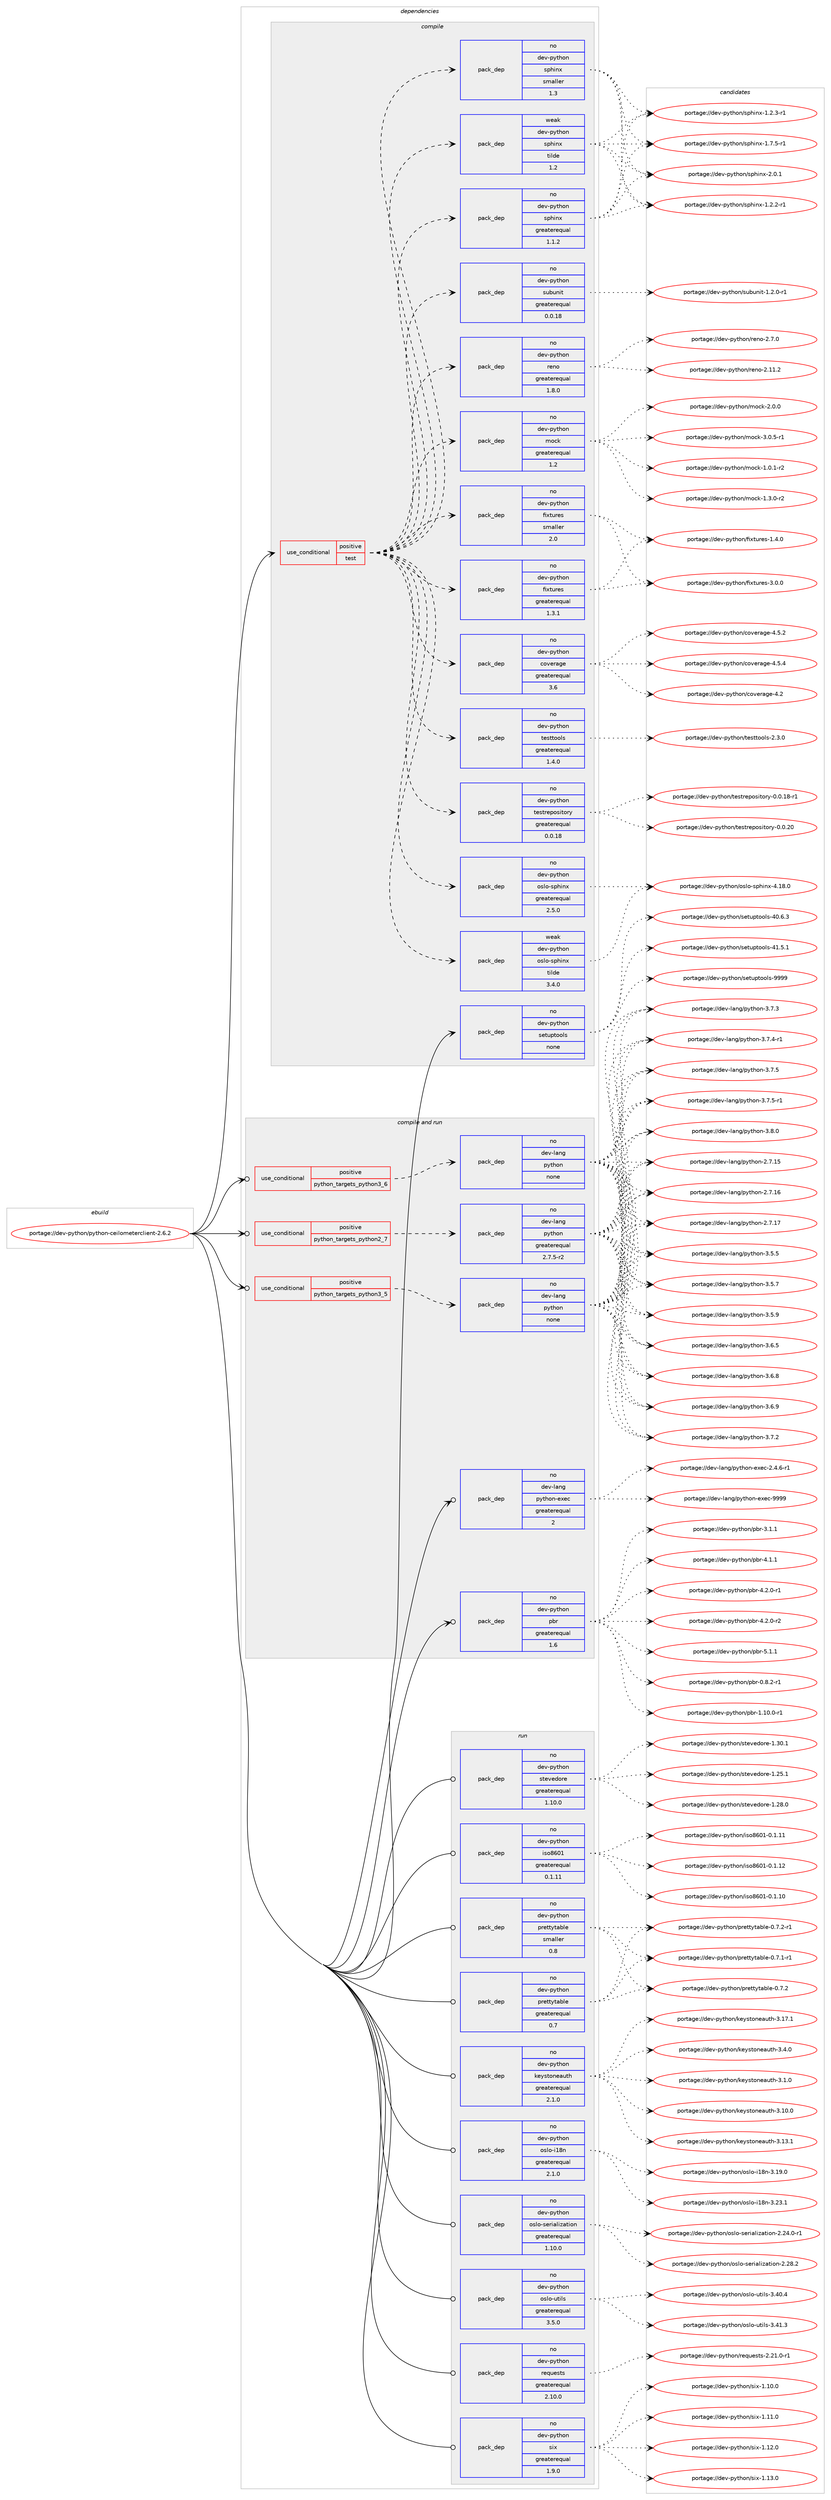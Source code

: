 digraph prolog {

# *************
# Graph options
# *************

newrank=true;
concentrate=true;
compound=true;
graph [rankdir=LR,fontname=Helvetica,fontsize=10,ranksep=1.5];#, ranksep=2.5, nodesep=0.2];
edge  [arrowhead=vee];
node  [fontname=Helvetica,fontsize=10];

# **********
# The ebuild
# **********

subgraph cluster_leftcol {
color=gray;
rank=same;
label=<<i>ebuild</i>>;
id [label="portage://dev-python/python-ceilometerclient-2.6.2", color=red, width=4, href="../dev-python/python-ceilometerclient-2.6.2.svg"];
}

# ****************
# The dependencies
# ****************

subgraph cluster_midcol {
color=gray;
label=<<i>dependencies</i>>;
subgraph cluster_compile {
fillcolor="#eeeeee";
style=filled;
label=<<i>compile</i>>;
subgraph cond36641 {
dependency165359 [label=<<TABLE BORDER="0" CELLBORDER="1" CELLSPACING="0" CELLPADDING="4"><TR><TD ROWSPAN="3" CELLPADDING="10">use_conditional</TD></TR><TR><TD>positive</TD></TR><TR><TD>test</TD></TR></TABLE>>, shape=none, color=red];
subgraph pack125328 {
dependency165360 [label=<<TABLE BORDER="0" CELLBORDER="1" CELLSPACING="0" CELLPADDING="4" WIDTH="220"><TR><TD ROWSPAN="6" CELLPADDING="30">pack_dep</TD></TR><TR><TD WIDTH="110">no</TD></TR><TR><TD>dev-python</TD></TR><TR><TD>coverage</TD></TR><TR><TD>greaterequal</TD></TR><TR><TD>3.6</TD></TR></TABLE>>, shape=none, color=blue];
}
dependency165359:e -> dependency165360:w [weight=20,style="dashed",arrowhead="vee"];
subgraph pack125329 {
dependency165361 [label=<<TABLE BORDER="0" CELLBORDER="1" CELLSPACING="0" CELLPADDING="4" WIDTH="220"><TR><TD ROWSPAN="6" CELLPADDING="30">pack_dep</TD></TR><TR><TD WIDTH="110">no</TD></TR><TR><TD>dev-python</TD></TR><TR><TD>fixtures</TD></TR><TR><TD>greaterequal</TD></TR><TR><TD>1.3.1</TD></TR></TABLE>>, shape=none, color=blue];
}
dependency165359:e -> dependency165361:w [weight=20,style="dashed",arrowhead="vee"];
subgraph pack125330 {
dependency165362 [label=<<TABLE BORDER="0" CELLBORDER="1" CELLSPACING="0" CELLPADDING="4" WIDTH="220"><TR><TD ROWSPAN="6" CELLPADDING="30">pack_dep</TD></TR><TR><TD WIDTH="110">no</TD></TR><TR><TD>dev-python</TD></TR><TR><TD>fixtures</TD></TR><TR><TD>smaller</TD></TR><TR><TD>2.0</TD></TR></TABLE>>, shape=none, color=blue];
}
dependency165359:e -> dependency165362:w [weight=20,style="dashed",arrowhead="vee"];
subgraph pack125331 {
dependency165363 [label=<<TABLE BORDER="0" CELLBORDER="1" CELLSPACING="0" CELLPADDING="4" WIDTH="220"><TR><TD ROWSPAN="6" CELLPADDING="30">pack_dep</TD></TR><TR><TD WIDTH="110">no</TD></TR><TR><TD>dev-python</TD></TR><TR><TD>mock</TD></TR><TR><TD>greaterequal</TD></TR><TR><TD>1.2</TD></TR></TABLE>>, shape=none, color=blue];
}
dependency165359:e -> dependency165363:w [weight=20,style="dashed",arrowhead="vee"];
subgraph pack125332 {
dependency165364 [label=<<TABLE BORDER="0" CELLBORDER="1" CELLSPACING="0" CELLPADDING="4" WIDTH="220"><TR><TD ROWSPAN="6" CELLPADDING="30">pack_dep</TD></TR><TR><TD WIDTH="110">no</TD></TR><TR><TD>dev-python</TD></TR><TR><TD>oslo-sphinx</TD></TR><TR><TD>greaterequal</TD></TR><TR><TD>2.5.0</TD></TR></TABLE>>, shape=none, color=blue];
}
dependency165359:e -> dependency165364:w [weight=20,style="dashed",arrowhead="vee"];
subgraph pack125333 {
dependency165365 [label=<<TABLE BORDER="0" CELLBORDER="1" CELLSPACING="0" CELLPADDING="4" WIDTH="220"><TR><TD ROWSPAN="6" CELLPADDING="30">pack_dep</TD></TR><TR><TD WIDTH="110">weak</TD></TR><TR><TD>dev-python</TD></TR><TR><TD>oslo-sphinx</TD></TR><TR><TD>tilde</TD></TR><TR><TD>3.4.0</TD></TR></TABLE>>, shape=none, color=blue];
}
dependency165359:e -> dependency165365:w [weight=20,style="dashed",arrowhead="vee"];
subgraph pack125334 {
dependency165366 [label=<<TABLE BORDER="0" CELLBORDER="1" CELLSPACING="0" CELLPADDING="4" WIDTH="220"><TR><TD ROWSPAN="6" CELLPADDING="30">pack_dep</TD></TR><TR><TD WIDTH="110">no</TD></TR><TR><TD>dev-python</TD></TR><TR><TD>reno</TD></TR><TR><TD>greaterequal</TD></TR><TR><TD>1.8.0</TD></TR></TABLE>>, shape=none, color=blue];
}
dependency165359:e -> dependency165366:w [weight=20,style="dashed",arrowhead="vee"];
subgraph pack125335 {
dependency165367 [label=<<TABLE BORDER="0" CELLBORDER="1" CELLSPACING="0" CELLPADDING="4" WIDTH="220"><TR><TD ROWSPAN="6" CELLPADDING="30">pack_dep</TD></TR><TR><TD WIDTH="110">no</TD></TR><TR><TD>dev-python</TD></TR><TR><TD>subunit</TD></TR><TR><TD>greaterequal</TD></TR><TR><TD>0.0.18</TD></TR></TABLE>>, shape=none, color=blue];
}
dependency165359:e -> dependency165367:w [weight=20,style="dashed",arrowhead="vee"];
subgraph pack125336 {
dependency165368 [label=<<TABLE BORDER="0" CELLBORDER="1" CELLSPACING="0" CELLPADDING="4" WIDTH="220"><TR><TD ROWSPAN="6" CELLPADDING="30">pack_dep</TD></TR><TR><TD WIDTH="110">no</TD></TR><TR><TD>dev-python</TD></TR><TR><TD>sphinx</TD></TR><TR><TD>greaterequal</TD></TR><TR><TD>1.1.2</TD></TR></TABLE>>, shape=none, color=blue];
}
dependency165359:e -> dependency165368:w [weight=20,style="dashed",arrowhead="vee"];
subgraph pack125337 {
dependency165369 [label=<<TABLE BORDER="0" CELLBORDER="1" CELLSPACING="0" CELLPADDING="4" WIDTH="220"><TR><TD ROWSPAN="6" CELLPADDING="30">pack_dep</TD></TR><TR><TD WIDTH="110">weak</TD></TR><TR><TD>dev-python</TD></TR><TR><TD>sphinx</TD></TR><TR><TD>tilde</TD></TR><TR><TD>1.2</TD></TR></TABLE>>, shape=none, color=blue];
}
dependency165359:e -> dependency165369:w [weight=20,style="dashed",arrowhead="vee"];
subgraph pack125338 {
dependency165370 [label=<<TABLE BORDER="0" CELLBORDER="1" CELLSPACING="0" CELLPADDING="4" WIDTH="220"><TR><TD ROWSPAN="6" CELLPADDING="30">pack_dep</TD></TR><TR><TD WIDTH="110">no</TD></TR><TR><TD>dev-python</TD></TR><TR><TD>sphinx</TD></TR><TR><TD>smaller</TD></TR><TR><TD>1.3</TD></TR></TABLE>>, shape=none, color=blue];
}
dependency165359:e -> dependency165370:w [weight=20,style="dashed",arrowhead="vee"];
subgraph pack125339 {
dependency165371 [label=<<TABLE BORDER="0" CELLBORDER="1" CELLSPACING="0" CELLPADDING="4" WIDTH="220"><TR><TD ROWSPAN="6" CELLPADDING="30">pack_dep</TD></TR><TR><TD WIDTH="110">no</TD></TR><TR><TD>dev-python</TD></TR><TR><TD>testrepository</TD></TR><TR><TD>greaterequal</TD></TR><TR><TD>0.0.18</TD></TR></TABLE>>, shape=none, color=blue];
}
dependency165359:e -> dependency165371:w [weight=20,style="dashed",arrowhead="vee"];
subgraph pack125340 {
dependency165372 [label=<<TABLE BORDER="0" CELLBORDER="1" CELLSPACING="0" CELLPADDING="4" WIDTH="220"><TR><TD ROWSPAN="6" CELLPADDING="30">pack_dep</TD></TR><TR><TD WIDTH="110">no</TD></TR><TR><TD>dev-python</TD></TR><TR><TD>testtools</TD></TR><TR><TD>greaterequal</TD></TR><TR><TD>1.4.0</TD></TR></TABLE>>, shape=none, color=blue];
}
dependency165359:e -> dependency165372:w [weight=20,style="dashed",arrowhead="vee"];
}
id:e -> dependency165359:w [weight=20,style="solid",arrowhead="vee"];
subgraph pack125341 {
dependency165373 [label=<<TABLE BORDER="0" CELLBORDER="1" CELLSPACING="0" CELLPADDING="4" WIDTH="220"><TR><TD ROWSPAN="6" CELLPADDING="30">pack_dep</TD></TR><TR><TD WIDTH="110">no</TD></TR><TR><TD>dev-python</TD></TR><TR><TD>setuptools</TD></TR><TR><TD>none</TD></TR><TR><TD></TD></TR></TABLE>>, shape=none, color=blue];
}
id:e -> dependency165373:w [weight=20,style="solid",arrowhead="vee"];
}
subgraph cluster_compileandrun {
fillcolor="#eeeeee";
style=filled;
label=<<i>compile and run</i>>;
subgraph cond36642 {
dependency165374 [label=<<TABLE BORDER="0" CELLBORDER="1" CELLSPACING="0" CELLPADDING="4"><TR><TD ROWSPAN="3" CELLPADDING="10">use_conditional</TD></TR><TR><TD>positive</TD></TR><TR><TD>python_targets_python2_7</TD></TR></TABLE>>, shape=none, color=red];
subgraph pack125342 {
dependency165375 [label=<<TABLE BORDER="0" CELLBORDER="1" CELLSPACING="0" CELLPADDING="4" WIDTH="220"><TR><TD ROWSPAN="6" CELLPADDING="30">pack_dep</TD></TR><TR><TD WIDTH="110">no</TD></TR><TR><TD>dev-lang</TD></TR><TR><TD>python</TD></TR><TR><TD>greaterequal</TD></TR><TR><TD>2.7.5-r2</TD></TR></TABLE>>, shape=none, color=blue];
}
dependency165374:e -> dependency165375:w [weight=20,style="dashed",arrowhead="vee"];
}
id:e -> dependency165374:w [weight=20,style="solid",arrowhead="odotvee"];
subgraph cond36643 {
dependency165376 [label=<<TABLE BORDER="0" CELLBORDER="1" CELLSPACING="0" CELLPADDING="4"><TR><TD ROWSPAN="3" CELLPADDING="10">use_conditional</TD></TR><TR><TD>positive</TD></TR><TR><TD>python_targets_python3_5</TD></TR></TABLE>>, shape=none, color=red];
subgraph pack125343 {
dependency165377 [label=<<TABLE BORDER="0" CELLBORDER="1" CELLSPACING="0" CELLPADDING="4" WIDTH="220"><TR><TD ROWSPAN="6" CELLPADDING="30">pack_dep</TD></TR><TR><TD WIDTH="110">no</TD></TR><TR><TD>dev-lang</TD></TR><TR><TD>python</TD></TR><TR><TD>none</TD></TR><TR><TD></TD></TR></TABLE>>, shape=none, color=blue];
}
dependency165376:e -> dependency165377:w [weight=20,style="dashed",arrowhead="vee"];
}
id:e -> dependency165376:w [weight=20,style="solid",arrowhead="odotvee"];
subgraph cond36644 {
dependency165378 [label=<<TABLE BORDER="0" CELLBORDER="1" CELLSPACING="0" CELLPADDING="4"><TR><TD ROWSPAN="3" CELLPADDING="10">use_conditional</TD></TR><TR><TD>positive</TD></TR><TR><TD>python_targets_python3_6</TD></TR></TABLE>>, shape=none, color=red];
subgraph pack125344 {
dependency165379 [label=<<TABLE BORDER="0" CELLBORDER="1" CELLSPACING="0" CELLPADDING="4" WIDTH="220"><TR><TD ROWSPAN="6" CELLPADDING="30">pack_dep</TD></TR><TR><TD WIDTH="110">no</TD></TR><TR><TD>dev-lang</TD></TR><TR><TD>python</TD></TR><TR><TD>none</TD></TR><TR><TD></TD></TR></TABLE>>, shape=none, color=blue];
}
dependency165378:e -> dependency165379:w [weight=20,style="dashed",arrowhead="vee"];
}
id:e -> dependency165378:w [weight=20,style="solid",arrowhead="odotvee"];
subgraph pack125345 {
dependency165380 [label=<<TABLE BORDER="0" CELLBORDER="1" CELLSPACING="0" CELLPADDING="4" WIDTH="220"><TR><TD ROWSPAN="6" CELLPADDING="30">pack_dep</TD></TR><TR><TD WIDTH="110">no</TD></TR><TR><TD>dev-lang</TD></TR><TR><TD>python-exec</TD></TR><TR><TD>greaterequal</TD></TR><TR><TD>2</TD></TR></TABLE>>, shape=none, color=blue];
}
id:e -> dependency165380:w [weight=20,style="solid",arrowhead="odotvee"];
subgraph pack125346 {
dependency165381 [label=<<TABLE BORDER="0" CELLBORDER="1" CELLSPACING="0" CELLPADDING="4" WIDTH="220"><TR><TD ROWSPAN="6" CELLPADDING="30">pack_dep</TD></TR><TR><TD WIDTH="110">no</TD></TR><TR><TD>dev-python</TD></TR><TR><TD>pbr</TD></TR><TR><TD>greaterequal</TD></TR><TR><TD>1.6</TD></TR></TABLE>>, shape=none, color=blue];
}
id:e -> dependency165381:w [weight=20,style="solid",arrowhead="odotvee"];
}
subgraph cluster_run {
fillcolor="#eeeeee";
style=filled;
label=<<i>run</i>>;
subgraph pack125347 {
dependency165382 [label=<<TABLE BORDER="0" CELLBORDER="1" CELLSPACING="0" CELLPADDING="4" WIDTH="220"><TR><TD ROWSPAN="6" CELLPADDING="30">pack_dep</TD></TR><TR><TD WIDTH="110">no</TD></TR><TR><TD>dev-python</TD></TR><TR><TD>iso8601</TD></TR><TR><TD>greaterequal</TD></TR><TR><TD>0.1.11</TD></TR></TABLE>>, shape=none, color=blue];
}
id:e -> dependency165382:w [weight=20,style="solid",arrowhead="odot"];
subgraph pack125348 {
dependency165383 [label=<<TABLE BORDER="0" CELLBORDER="1" CELLSPACING="0" CELLPADDING="4" WIDTH="220"><TR><TD ROWSPAN="6" CELLPADDING="30">pack_dep</TD></TR><TR><TD WIDTH="110">no</TD></TR><TR><TD>dev-python</TD></TR><TR><TD>keystoneauth</TD></TR><TR><TD>greaterequal</TD></TR><TR><TD>2.1.0</TD></TR></TABLE>>, shape=none, color=blue];
}
id:e -> dependency165383:w [weight=20,style="solid",arrowhead="odot"];
subgraph pack125349 {
dependency165384 [label=<<TABLE BORDER="0" CELLBORDER="1" CELLSPACING="0" CELLPADDING="4" WIDTH="220"><TR><TD ROWSPAN="6" CELLPADDING="30">pack_dep</TD></TR><TR><TD WIDTH="110">no</TD></TR><TR><TD>dev-python</TD></TR><TR><TD>oslo-i18n</TD></TR><TR><TD>greaterequal</TD></TR><TR><TD>2.1.0</TD></TR></TABLE>>, shape=none, color=blue];
}
id:e -> dependency165384:w [weight=20,style="solid",arrowhead="odot"];
subgraph pack125350 {
dependency165385 [label=<<TABLE BORDER="0" CELLBORDER="1" CELLSPACING="0" CELLPADDING="4" WIDTH="220"><TR><TD ROWSPAN="6" CELLPADDING="30">pack_dep</TD></TR><TR><TD WIDTH="110">no</TD></TR><TR><TD>dev-python</TD></TR><TR><TD>oslo-serialization</TD></TR><TR><TD>greaterequal</TD></TR><TR><TD>1.10.0</TD></TR></TABLE>>, shape=none, color=blue];
}
id:e -> dependency165385:w [weight=20,style="solid",arrowhead="odot"];
subgraph pack125351 {
dependency165386 [label=<<TABLE BORDER="0" CELLBORDER="1" CELLSPACING="0" CELLPADDING="4" WIDTH="220"><TR><TD ROWSPAN="6" CELLPADDING="30">pack_dep</TD></TR><TR><TD WIDTH="110">no</TD></TR><TR><TD>dev-python</TD></TR><TR><TD>oslo-utils</TD></TR><TR><TD>greaterequal</TD></TR><TR><TD>3.5.0</TD></TR></TABLE>>, shape=none, color=blue];
}
id:e -> dependency165386:w [weight=20,style="solid",arrowhead="odot"];
subgraph pack125352 {
dependency165387 [label=<<TABLE BORDER="0" CELLBORDER="1" CELLSPACING="0" CELLPADDING="4" WIDTH="220"><TR><TD ROWSPAN="6" CELLPADDING="30">pack_dep</TD></TR><TR><TD WIDTH="110">no</TD></TR><TR><TD>dev-python</TD></TR><TR><TD>prettytable</TD></TR><TR><TD>greaterequal</TD></TR><TR><TD>0.7</TD></TR></TABLE>>, shape=none, color=blue];
}
id:e -> dependency165387:w [weight=20,style="solid",arrowhead="odot"];
subgraph pack125353 {
dependency165388 [label=<<TABLE BORDER="0" CELLBORDER="1" CELLSPACING="0" CELLPADDING="4" WIDTH="220"><TR><TD ROWSPAN="6" CELLPADDING="30">pack_dep</TD></TR><TR><TD WIDTH="110">no</TD></TR><TR><TD>dev-python</TD></TR><TR><TD>prettytable</TD></TR><TR><TD>smaller</TD></TR><TR><TD>0.8</TD></TR></TABLE>>, shape=none, color=blue];
}
id:e -> dependency165388:w [weight=20,style="solid",arrowhead="odot"];
subgraph pack125354 {
dependency165389 [label=<<TABLE BORDER="0" CELLBORDER="1" CELLSPACING="0" CELLPADDING="4" WIDTH="220"><TR><TD ROWSPAN="6" CELLPADDING="30">pack_dep</TD></TR><TR><TD WIDTH="110">no</TD></TR><TR><TD>dev-python</TD></TR><TR><TD>requests</TD></TR><TR><TD>greaterequal</TD></TR><TR><TD>2.10.0</TD></TR></TABLE>>, shape=none, color=blue];
}
id:e -> dependency165389:w [weight=20,style="solid",arrowhead="odot"];
subgraph pack125355 {
dependency165390 [label=<<TABLE BORDER="0" CELLBORDER="1" CELLSPACING="0" CELLPADDING="4" WIDTH="220"><TR><TD ROWSPAN="6" CELLPADDING="30">pack_dep</TD></TR><TR><TD WIDTH="110">no</TD></TR><TR><TD>dev-python</TD></TR><TR><TD>six</TD></TR><TR><TD>greaterequal</TD></TR><TR><TD>1.9.0</TD></TR></TABLE>>, shape=none, color=blue];
}
id:e -> dependency165390:w [weight=20,style="solid",arrowhead="odot"];
subgraph pack125356 {
dependency165391 [label=<<TABLE BORDER="0" CELLBORDER="1" CELLSPACING="0" CELLPADDING="4" WIDTH="220"><TR><TD ROWSPAN="6" CELLPADDING="30">pack_dep</TD></TR><TR><TD WIDTH="110">no</TD></TR><TR><TD>dev-python</TD></TR><TR><TD>stevedore</TD></TR><TR><TD>greaterequal</TD></TR><TR><TD>1.10.0</TD></TR></TABLE>>, shape=none, color=blue];
}
id:e -> dependency165391:w [weight=20,style="solid",arrowhead="odot"];
}
}

# **************
# The candidates
# **************

subgraph cluster_choices {
rank=same;
color=gray;
label=<<i>candidates</i>>;

subgraph choice125328 {
color=black;
nodesep=1;
choiceportage1001011184511212111610411111047991111181011149710310145524650 [label="portage://dev-python/coverage-4.2", color=red, width=4,href="../dev-python/coverage-4.2.svg"];
choiceportage10010111845112121116104111110479911111810111497103101455246534650 [label="portage://dev-python/coverage-4.5.2", color=red, width=4,href="../dev-python/coverage-4.5.2.svg"];
choiceportage10010111845112121116104111110479911111810111497103101455246534652 [label="portage://dev-python/coverage-4.5.4", color=red, width=4,href="../dev-python/coverage-4.5.4.svg"];
dependency165360:e -> choiceportage1001011184511212111610411111047991111181011149710310145524650:w [style=dotted,weight="100"];
dependency165360:e -> choiceportage10010111845112121116104111110479911111810111497103101455246534650:w [style=dotted,weight="100"];
dependency165360:e -> choiceportage10010111845112121116104111110479911111810111497103101455246534652:w [style=dotted,weight="100"];
}
subgraph choice125329 {
color=black;
nodesep=1;
choiceportage1001011184511212111610411111047102105120116117114101115454946524648 [label="portage://dev-python/fixtures-1.4.0", color=red, width=4,href="../dev-python/fixtures-1.4.0.svg"];
choiceportage1001011184511212111610411111047102105120116117114101115455146484648 [label="portage://dev-python/fixtures-3.0.0", color=red, width=4,href="../dev-python/fixtures-3.0.0.svg"];
dependency165361:e -> choiceportage1001011184511212111610411111047102105120116117114101115454946524648:w [style=dotted,weight="100"];
dependency165361:e -> choiceportage1001011184511212111610411111047102105120116117114101115455146484648:w [style=dotted,weight="100"];
}
subgraph choice125330 {
color=black;
nodesep=1;
choiceportage1001011184511212111610411111047102105120116117114101115454946524648 [label="portage://dev-python/fixtures-1.4.0", color=red, width=4,href="../dev-python/fixtures-1.4.0.svg"];
choiceportage1001011184511212111610411111047102105120116117114101115455146484648 [label="portage://dev-python/fixtures-3.0.0", color=red, width=4,href="../dev-python/fixtures-3.0.0.svg"];
dependency165362:e -> choiceportage1001011184511212111610411111047102105120116117114101115454946524648:w [style=dotted,weight="100"];
dependency165362:e -> choiceportage1001011184511212111610411111047102105120116117114101115455146484648:w [style=dotted,weight="100"];
}
subgraph choice125331 {
color=black;
nodesep=1;
choiceportage1001011184511212111610411111047109111991074549464846494511450 [label="portage://dev-python/mock-1.0.1-r2", color=red, width=4,href="../dev-python/mock-1.0.1-r2.svg"];
choiceportage1001011184511212111610411111047109111991074549465146484511450 [label="portage://dev-python/mock-1.3.0-r2", color=red, width=4,href="../dev-python/mock-1.3.0-r2.svg"];
choiceportage100101118451121211161041111104710911199107455046484648 [label="portage://dev-python/mock-2.0.0", color=red, width=4,href="../dev-python/mock-2.0.0.svg"];
choiceportage1001011184511212111610411111047109111991074551464846534511449 [label="portage://dev-python/mock-3.0.5-r1", color=red, width=4,href="../dev-python/mock-3.0.5-r1.svg"];
dependency165363:e -> choiceportage1001011184511212111610411111047109111991074549464846494511450:w [style=dotted,weight="100"];
dependency165363:e -> choiceportage1001011184511212111610411111047109111991074549465146484511450:w [style=dotted,weight="100"];
dependency165363:e -> choiceportage100101118451121211161041111104710911199107455046484648:w [style=dotted,weight="100"];
dependency165363:e -> choiceportage1001011184511212111610411111047109111991074551464846534511449:w [style=dotted,weight="100"];
}
subgraph choice125332 {
color=black;
nodesep=1;
choiceportage10010111845112121116104111110471111151081114511511210410511012045524649564648 [label="portage://dev-python/oslo-sphinx-4.18.0", color=red, width=4,href="../dev-python/oslo-sphinx-4.18.0.svg"];
dependency165364:e -> choiceportage10010111845112121116104111110471111151081114511511210410511012045524649564648:w [style=dotted,weight="100"];
}
subgraph choice125333 {
color=black;
nodesep=1;
choiceportage10010111845112121116104111110471111151081114511511210410511012045524649564648 [label="portage://dev-python/oslo-sphinx-4.18.0", color=red, width=4,href="../dev-python/oslo-sphinx-4.18.0.svg"];
dependency165365:e -> choiceportage10010111845112121116104111110471111151081114511511210410511012045524649564648:w [style=dotted,weight="100"];
}
subgraph choice125334 {
color=black;
nodesep=1;
choiceportage100101118451121211161041111104711410111011145504649494650 [label="portage://dev-python/reno-2.11.2", color=red, width=4,href="../dev-python/reno-2.11.2.svg"];
choiceportage1001011184511212111610411111047114101110111455046554648 [label="portage://dev-python/reno-2.7.0", color=red, width=4,href="../dev-python/reno-2.7.0.svg"];
dependency165366:e -> choiceportage100101118451121211161041111104711410111011145504649494650:w [style=dotted,weight="100"];
dependency165366:e -> choiceportage1001011184511212111610411111047114101110111455046554648:w [style=dotted,weight="100"];
}
subgraph choice125335 {
color=black;
nodesep=1;
choiceportage1001011184511212111610411111047115117981171101051164549465046484511449 [label="portage://dev-python/subunit-1.2.0-r1", color=red, width=4,href="../dev-python/subunit-1.2.0-r1.svg"];
dependency165367:e -> choiceportage1001011184511212111610411111047115117981171101051164549465046484511449:w [style=dotted,weight="100"];
}
subgraph choice125336 {
color=black;
nodesep=1;
choiceportage10010111845112121116104111110471151121041051101204549465046504511449 [label="portage://dev-python/sphinx-1.2.2-r1", color=red, width=4,href="../dev-python/sphinx-1.2.2-r1.svg"];
choiceportage10010111845112121116104111110471151121041051101204549465046514511449 [label="portage://dev-python/sphinx-1.2.3-r1", color=red, width=4,href="../dev-python/sphinx-1.2.3-r1.svg"];
choiceportage10010111845112121116104111110471151121041051101204549465546534511449 [label="portage://dev-python/sphinx-1.7.5-r1", color=red, width=4,href="../dev-python/sphinx-1.7.5-r1.svg"];
choiceportage1001011184511212111610411111047115112104105110120455046484649 [label="portage://dev-python/sphinx-2.0.1", color=red, width=4,href="../dev-python/sphinx-2.0.1.svg"];
dependency165368:e -> choiceportage10010111845112121116104111110471151121041051101204549465046504511449:w [style=dotted,weight="100"];
dependency165368:e -> choiceportage10010111845112121116104111110471151121041051101204549465046514511449:w [style=dotted,weight="100"];
dependency165368:e -> choiceportage10010111845112121116104111110471151121041051101204549465546534511449:w [style=dotted,weight="100"];
dependency165368:e -> choiceportage1001011184511212111610411111047115112104105110120455046484649:w [style=dotted,weight="100"];
}
subgraph choice125337 {
color=black;
nodesep=1;
choiceportage10010111845112121116104111110471151121041051101204549465046504511449 [label="portage://dev-python/sphinx-1.2.2-r1", color=red, width=4,href="../dev-python/sphinx-1.2.2-r1.svg"];
choiceportage10010111845112121116104111110471151121041051101204549465046514511449 [label="portage://dev-python/sphinx-1.2.3-r1", color=red, width=4,href="../dev-python/sphinx-1.2.3-r1.svg"];
choiceportage10010111845112121116104111110471151121041051101204549465546534511449 [label="portage://dev-python/sphinx-1.7.5-r1", color=red, width=4,href="../dev-python/sphinx-1.7.5-r1.svg"];
choiceportage1001011184511212111610411111047115112104105110120455046484649 [label="portage://dev-python/sphinx-2.0.1", color=red, width=4,href="../dev-python/sphinx-2.0.1.svg"];
dependency165369:e -> choiceportage10010111845112121116104111110471151121041051101204549465046504511449:w [style=dotted,weight="100"];
dependency165369:e -> choiceportage10010111845112121116104111110471151121041051101204549465046514511449:w [style=dotted,weight="100"];
dependency165369:e -> choiceportage10010111845112121116104111110471151121041051101204549465546534511449:w [style=dotted,weight="100"];
dependency165369:e -> choiceportage1001011184511212111610411111047115112104105110120455046484649:w [style=dotted,weight="100"];
}
subgraph choice125338 {
color=black;
nodesep=1;
choiceportage10010111845112121116104111110471151121041051101204549465046504511449 [label="portage://dev-python/sphinx-1.2.2-r1", color=red, width=4,href="../dev-python/sphinx-1.2.2-r1.svg"];
choiceportage10010111845112121116104111110471151121041051101204549465046514511449 [label="portage://dev-python/sphinx-1.2.3-r1", color=red, width=4,href="../dev-python/sphinx-1.2.3-r1.svg"];
choiceportage10010111845112121116104111110471151121041051101204549465546534511449 [label="portage://dev-python/sphinx-1.7.5-r1", color=red, width=4,href="../dev-python/sphinx-1.7.5-r1.svg"];
choiceportage1001011184511212111610411111047115112104105110120455046484649 [label="portage://dev-python/sphinx-2.0.1", color=red, width=4,href="../dev-python/sphinx-2.0.1.svg"];
dependency165370:e -> choiceportage10010111845112121116104111110471151121041051101204549465046504511449:w [style=dotted,weight="100"];
dependency165370:e -> choiceportage10010111845112121116104111110471151121041051101204549465046514511449:w [style=dotted,weight="100"];
dependency165370:e -> choiceportage10010111845112121116104111110471151121041051101204549465546534511449:w [style=dotted,weight="100"];
dependency165370:e -> choiceportage1001011184511212111610411111047115112104105110120455046484649:w [style=dotted,weight="100"];
}
subgraph choice125339 {
color=black;
nodesep=1;
choiceportage1001011184511212111610411111047116101115116114101112111115105116111114121454846484649564511449 [label="portage://dev-python/testrepository-0.0.18-r1", color=red, width=4,href="../dev-python/testrepository-0.0.18-r1.svg"];
choiceportage100101118451121211161041111104711610111511611410111211111510511611111412145484648465048 [label="portage://dev-python/testrepository-0.0.20", color=red, width=4,href="../dev-python/testrepository-0.0.20.svg"];
dependency165371:e -> choiceportage1001011184511212111610411111047116101115116114101112111115105116111114121454846484649564511449:w [style=dotted,weight="100"];
dependency165371:e -> choiceportage100101118451121211161041111104711610111511611410111211111510511611111412145484648465048:w [style=dotted,weight="100"];
}
subgraph choice125340 {
color=black;
nodesep=1;
choiceportage1001011184511212111610411111047116101115116116111111108115455046514648 [label="portage://dev-python/testtools-2.3.0", color=red, width=4,href="../dev-python/testtools-2.3.0.svg"];
dependency165372:e -> choiceportage1001011184511212111610411111047116101115116116111111108115455046514648:w [style=dotted,weight="100"];
}
subgraph choice125341 {
color=black;
nodesep=1;
choiceportage100101118451121211161041111104711510111611711211611111110811545524846544651 [label="portage://dev-python/setuptools-40.6.3", color=red, width=4,href="../dev-python/setuptools-40.6.3.svg"];
choiceportage100101118451121211161041111104711510111611711211611111110811545524946534649 [label="portage://dev-python/setuptools-41.5.1", color=red, width=4,href="../dev-python/setuptools-41.5.1.svg"];
choiceportage10010111845112121116104111110471151011161171121161111111081154557575757 [label="portage://dev-python/setuptools-9999", color=red, width=4,href="../dev-python/setuptools-9999.svg"];
dependency165373:e -> choiceportage100101118451121211161041111104711510111611711211611111110811545524846544651:w [style=dotted,weight="100"];
dependency165373:e -> choiceportage100101118451121211161041111104711510111611711211611111110811545524946534649:w [style=dotted,weight="100"];
dependency165373:e -> choiceportage10010111845112121116104111110471151011161171121161111111081154557575757:w [style=dotted,weight="100"];
}
subgraph choice125342 {
color=black;
nodesep=1;
choiceportage10010111845108971101034711212111610411111045504655464953 [label="portage://dev-lang/python-2.7.15", color=red, width=4,href="../dev-lang/python-2.7.15.svg"];
choiceportage10010111845108971101034711212111610411111045504655464954 [label="portage://dev-lang/python-2.7.16", color=red, width=4,href="../dev-lang/python-2.7.16.svg"];
choiceportage10010111845108971101034711212111610411111045504655464955 [label="portage://dev-lang/python-2.7.17", color=red, width=4,href="../dev-lang/python-2.7.17.svg"];
choiceportage100101118451089711010347112121116104111110455146534653 [label="portage://dev-lang/python-3.5.5", color=red, width=4,href="../dev-lang/python-3.5.5.svg"];
choiceportage100101118451089711010347112121116104111110455146534655 [label="portage://dev-lang/python-3.5.7", color=red, width=4,href="../dev-lang/python-3.5.7.svg"];
choiceportage100101118451089711010347112121116104111110455146534657 [label="portage://dev-lang/python-3.5.9", color=red, width=4,href="../dev-lang/python-3.5.9.svg"];
choiceportage100101118451089711010347112121116104111110455146544653 [label="portage://dev-lang/python-3.6.5", color=red, width=4,href="../dev-lang/python-3.6.5.svg"];
choiceportage100101118451089711010347112121116104111110455146544656 [label="portage://dev-lang/python-3.6.8", color=red, width=4,href="../dev-lang/python-3.6.8.svg"];
choiceportage100101118451089711010347112121116104111110455146544657 [label="portage://dev-lang/python-3.6.9", color=red, width=4,href="../dev-lang/python-3.6.9.svg"];
choiceportage100101118451089711010347112121116104111110455146554650 [label="portage://dev-lang/python-3.7.2", color=red, width=4,href="../dev-lang/python-3.7.2.svg"];
choiceportage100101118451089711010347112121116104111110455146554651 [label="portage://dev-lang/python-3.7.3", color=red, width=4,href="../dev-lang/python-3.7.3.svg"];
choiceportage1001011184510897110103471121211161041111104551465546524511449 [label="portage://dev-lang/python-3.7.4-r1", color=red, width=4,href="../dev-lang/python-3.7.4-r1.svg"];
choiceportage100101118451089711010347112121116104111110455146554653 [label="portage://dev-lang/python-3.7.5", color=red, width=4,href="../dev-lang/python-3.7.5.svg"];
choiceportage1001011184510897110103471121211161041111104551465546534511449 [label="portage://dev-lang/python-3.7.5-r1", color=red, width=4,href="../dev-lang/python-3.7.5-r1.svg"];
choiceportage100101118451089711010347112121116104111110455146564648 [label="portage://dev-lang/python-3.8.0", color=red, width=4,href="../dev-lang/python-3.8.0.svg"];
dependency165375:e -> choiceportage10010111845108971101034711212111610411111045504655464953:w [style=dotted,weight="100"];
dependency165375:e -> choiceportage10010111845108971101034711212111610411111045504655464954:w [style=dotted,weight="100"];
dependency165375:e -> choiceportage10010111845108971101034711212111610411111045504655464955:w [style=dotted,weight="100"];
dependency165375:e -> choiceportage100101118451089711010347112121116104111110455146534653:w [style=dotted,weight="100"];
dependency165375:e -> choiceportage100101118451089711010347112121116104111110455146534655:w [style=dotted,weight="100"];
dependency165375:e -> choiceportage100101118451089711010347112121116104111110455146534657:w [style=dotted,weight="100"];
dependency165375:e -> choiceportage100101118451089711010347112121116104111110455146544653:w [style=dotted,weight="100"];
dependency165375:e -> choiceportage100101118451089711010347112121116104111110455146544656:w [style=dotted,weight="100"];
dependency165375:e -> choiceportage100101118451089711010347112121116104111110455146544657:w [style=dotted,weight="100"];
dependency165375:e -> choiceportage100101118451089711010347112121116104111110455146554650:w [style=dotted,weight="100"];
dependency165375:e -> choiceportage100101118451089711010347112121116104111110455146554651:w [style=dotted,weight="100"];
dependency165375:e -> choiceportage1001011184510897110103471121211161041111104551465546524511449:w [style=dotted,weight="100"];
dependency165375:e -> choiceportage100101118451089711010347112121116104111110455146554653:w [style=dotted,weight="100"];
dependency165375:e -> choiceportage1001011184510897110103471121211161041111104551465546534511449:w [style=dotted,weight="100"];
dependency165375:e -> choiceportage100101118451089711010347112121116104111110455146564648:w [style=dotted,weight="100"];
}
subgraph choice125343 {
color=black;
nodesep=1;
choiceportage10010111845108971101034711212111610411111045504655464953 [label="portage://dev-lang/python-2.7.15", color=red, width=4,href="../dev-lang/python-2.7.15.svg"];
choiceportage10010111845108971101034711212111610411111045504655464954 [label="portage://dev-lang/python-2.7.16", color=red, width=4,href="../dev-lang/python-2.7.16.svg"];
choiceportage10010111845108971101034711212111610411111045504655464955 [label="portage://dev-lang/python-2.7.17", color=red, width=4,href="../dev-lang/python-2.7.17.svg"];
choiceportage100101118451089711010347112121116104111110455146534653 [label="portage://dev-lang/python-3.5.5", color=red, width=4,href="../dev-lang/python-3.5.5.svg"];
choiceportage100101118451089711010347112121116104111110455146534655 [label="portage://dev-lang/python-3.5.7", color=red, width=4,href="../dev-lang/python-3.5.7.svg"];
choiceportage100101118451089711010347112121116104111110455146534657 [label="portage://dev-lang/python-3.5.9", color=red, width=4,href="../dev-lang/python-3.5.9.svg"];
choiceportage100101118451089711010347112121116104111110455146544653 [label="portage://dev-lang/python-3.6.5", color=red, width=4,href="../dev-lang/python-3.6.5.svg"];
choiceportage100101118451089711010347112121116104111110455146544656 [label="portage://dev-lang/python-3.6.8", color=red, width=4,href="../dev-lang/python-3.6.8.svg"];
choiceportage100101118451089711010347112121116104111110455146544657 [label="portage://dev-lang/python-3.6.9", color=red, width=4,href="../dev-lang/python-3.6.9.svg"];
choiceportage100101118451089711010347112121116104111110455146554650 [label="portage://dev-lang/python-3.7.2", color=red, width=4,href="../dev-lang/python-3.7.2.svg"];
choiceportage100101118451089711010347112121116104111110455146554651 [label="portage://dev-lang/python-3.7.3", color=red, width=4,href="../dev-lang/python-3.7.3.svg"];
choiceportage1001011184510897110103471121211161041111104551465546524511449 [label="portage://dev-lang/python-3.7.4-r1", color=red, width=4,href="../dev-lang/python-3.7.4-r1.svg"];
choiceportage100101118451089711010347112121116104111110455146554653 [label="portage://dev-lang/python-3.7.5", color=red, width=4,href="../dev-lang/python-3.7.5.svg"];
choiceportage1001011184510897110103471121211161041111104551465546534511449 [label="portage://dev-lang/python-3.7.5-r1", color=red, width=4,href="../dev-lang/python-3.7.5-r1.svg"];
choiceportage100101118451089711010347112121116104111110455146564648 [label="portage://dev-lang/python-3.8.0", color=red, width=4,href="../dev-lang/python-3.8.0.svg"];
dependency165377:e -> choiceportage10010111845108971101034711212111610411111045504655464953:w [style=dotted,weight="100"];
dependency165377:e -> choiceportage10010111845108971101034711212111610411111045504655464954:w [style=dotted,weight="100"];
dependency165377:e -> choiceportage10010111845108971101034711212111610411111045504655464955:w [style=dotted,weight="100"];
dependency165377:e -> choiceportage100101118451089711010347112121116104111110455146534653:w [style=dotted,weight="100"];
dependency165377:e -> choiceportage100101118451089711010347112121116104111110455146534655:w [style=dotted,weight="100"];
dependency165377:e -> choiceportage100101118451089711010347112121116104111110455146534657:w [style=dotted,weight="100"];
dependency165377:e -> choiceportage100101118451089711010347112121116104111110455146544653:w [style=dotted,weight="100"];
dependency165377:e -> choiceportage100101118451089711010347112121116104111110455146544656:w [style=dotted,weight="100"];
dependency165377:e -> choiceportage100101118451089711010347112121116104111110455146544657:w [style=dotted,weight="100"];
dependency165377:e -> choiceportage100101118451089711010347112121116104111110455146554650:w [style=dotted,weight="100"];
dependency165377:e -> choiceportage100101118451089711010347112121116104111110455146554651:w [style=dotted,weight="100"];
dependency165377:e -> choiceportage1001011184510897110103471121211161041111104551465546524511449:w [style=dotted,weight="100"];
dependency165377:e -> choiceportage100101118451089711010347112121116104111110455146554653:w [style=dotted,weight="100"];
dependency165377:e -> choiceportage1001011184510897110103471121211161041111104551465546534511449:w [style=dotted,weight="100"];
dependency165377:e -> choiceportage100101118451089711010347112121116104111110455146564648:w [style=dotted,weight="100"];
}
subgraph choice125344 {
color=black;
nodesep=1;
choiceportage10010111845108971101034711212111610411111045504655464953 [label="portage://dev-lang/python-2.7.15", color=red, width=4,href="../dev-lang/python-2.7.15.svg"];
choiceportage10010111845108971101034711212111610411111045504655464954 [label="portage://dev-lang/python-2.7.16", color=red, width=4,href="../dev-lang/python-2.7.16.svg"];
choiceportage10010111845108971101034711212111610411111045504655464955 [label="portage://dev-lang/python-2.7.17", color=red, width=4,href="../dev-lang/python-2.7.17.svg"];
choiceportage100101118451089711010347112121116104111110455146534653 [label="portage://dev-lang/python-3.5.5", color=red, width=4,href="../dev-lang/python-3.5.5.svg"];
choiceportage100101118451089711010347112121116104111110455146534655 [label="portage://dev-lang/python-3.5.7", color=red, width=4,href="../dev-lang/python-3.5.7.svg"];
choiceportage100101118451089711010347112121116104111110455146534657 [label="portage://dev-lang/python-3.5.9", color=red, width=4,href="../dev-lang/python-3.5.9.svg"];
choiceportage100101118451089711010347112121116104111110455146544653 [label="portage://dev-lang/python-3.6.5", color=red, width=4,href="../dev-lang/python-3.6.5.svg"];
choiceportage100101118451089711010347112121116104111110455146544656 [label="portage://dev-lang/python-3.6.8", color=red, width=4,href="../dev-lang/python-3.6.8.svg"];
choiceportage100101118451089711010347112121116104111110455146544657 [label="portage://dev-lang/python-3.6.9", color=red, width=4,href="../dev-lang/python-3.6.9.svg"];
choiceportage100101118451089711010347112121116104111110455146554650 [label="portage://dev-lang/python-3.7.2", color=red, width=4,href="../dev-lang/python-3.7.2.svg"];
choiceportage100101118451089711010347112121116104111110455146554651 [label="portage://dev-lang/python-3.7.3", color=red, width=4,href="../dev-lang/python-3.7.3.svg"];
choiceportage1001011184510897110103471121211161041111104551465546524511449 [label="portage://dev-lang/python-3.7.4-r1", color=red, width=4,href="../dev-lang/python-3.7.4-r1.svg"];
choiceportage100101118451089711010347112121116104111110455146554653 [label="portage://dev-lang/python-3.7.5", color=red, width=4,href="../dev-lang/python-3.7.5.svg"];
choiceportage1001011184510897110103471121211161041111104551465546534511449 [label="portage://dev-lang/python-3.7.5-r1", color=red, width=4,href="../dev-lang/python-3.7.5-r1.svg"];
choiceportage100101118451089711010347112121116104111110455146564648 [label="portage://dev-lang/python-3.8.0", color=red, width=4,href="../dev-lang/python-3.8.0.svg"];
dependency165379:e -> choiceportage10010111845108971101034711212111610411111045504655464953:w [style=dotted,weight="100"];
dependency165379:e -> choiceportage10010111845108971101034711212111610411111045504655464954:w [style=dotted,weight="100"];
dependency165379:e -> choiceportage10010111845108971101034711212111610411111045504655464955:w [style=dotted,weight="100"];
dependency165379:e -> choiceportage100101118451089711010347112121116104111110455146534653:w [style=dotted,weight="100"];
dependency165379:e -> choiceportage100101118451089711010347112121116104111110455146534655:w [style=dotted,weight="100"];
dependency165379:e -> choiceportage100101118451089711010347112121116104111110455146534657:w [style=dotted,weight="100"];
dependency165379:e -> choiceportage100101118451089711010347112121116104111110455146544653:w [style=dotted,weight="100"];
dependency165379:e -> choiceportage100101118451089711010347112121116104111110455146544656:w [style=dotted,weight="100"];
dependency165379:e -> choiceportage100101118451089711010347112121116104111110455146544657:w [style=dotted,weight="100"];
dependency165379:e -> choiceportage100101118451089711010347112121116104111110455146554650:w [style=dotted,weight="100"];
dependency165379:e -> choiceportage100101118451089711010347112121116104111110455146554651:w [style=dotted,weight="100"];
dependency165379:e -> choiceportage1001011184510897110103471121211161041111104551465546524511449:w [style=dotted,weight="100"];
dependency165379:e -> choiceportage100101118451089711010347112121116104111110455146554653:w [style=dotted,weight="100"];
dependency165379:e -> choiceportage1001011184510897110103471121211161041111104551465546534511449:w [style=dotted,weight="100"];
dependency165379:e -> choiceportage100101118451089711010347112121116104111110455146564648:w [style=dotted,weight="100"];
}
subgraph choice125345 {
color=black;
nodesep=1;
choiceportage10010111845108971101034711212111610411111045101120101994550465246544511449 [label="portage://dev-lang/python-exec-2.4.6-r1", color=red, width=4,href="../dev-lang/python-exec-2.4.6-r1.svg"];
choiceportage10010111845108971101034711212111610411111045101120101994557575757 [label="portage://dev-lang/python-exec-9999", color=red, width=4,href="../dev-lang/python-exec-9999.svg"];
dependency165380:e -> choiceportage10010111845108971101034711212111610411111045101120101994550465246544511449:w [style=dotted,weight="100"];
dependency165380:e -> choiceportage10010111845108971101034711212111610411111045101120101994557575757:w [style=dotted,weight="100"];
}
subgraph choice125346 {
color=black;
nodesep=1;
choiceportage1001011184511212111610411111047112981144548465646504511449 [label="portage://dev-python/pbr-0.8.2-r1", color=red, width=4,href="../dev-python/pbr-0.8.2-r1.svg"];
choiceportage100101118451121211161041111104711298114454946494846484511449 [label="portage://dev-python/pbr-1.10.0-r1", color=red, width=4,href="../dev-python/pbr-1.10.0-r1.svg"];
choiceportage100101118451121211161041111104711298114455146494649 [label="portage://dev-python/pbr-3.1.1", color=red, width=4,href="../dev-python/pbr-3.1.1.svg"];
choiceportage100101118451121211161041111104711298114455246494649 [label="portage://dev-python/pbr-4.1.1", color=red, width=4,href="../dev-python/pbr-4.1.1.svg"];
choiceportage1001011184511212111610411111047112981144552465046484511449 [label="portage://dev-python/pbr-4.2.0-r1", color=red, width=4,href="../dev-python/pbr-4.2.0-r1.svg"];
choiceportage1001011184511212111610411111047112981144552465046484511450 [label="portage://dev-python/pbr-4.2.0-r2", color=red, width=4,href="../dev-python/pbr-4.2.0-r2.svg"];
choiceportage100101118451121211161041111104711298114455346494649 [label="portage://dev-python/pbr-5.1.1", color=red, width=4,href="../dev-python/pbr-5.1.1.svg"];
dependency165381:e -> choiceportage1001011184511212111610411111047112981144548465646504511449:w [style=dotted,weight="100"];
dependency165381:e -> choiceportage100101118451121211161041111104711298114454946494846484511449:w [style=dotted,weight="100"];
dependency165381:e -> choiceportage100101118451121211161041111104711298114455146494649:w [style=dotted,weight="100"];
dependency165381:e -> choiceportage100101118451121211161041111104711298114455246494649:w [style=dotted,weight="100"];
dependency165381:e -> choiceportage1001011184511212111610411111047112981144552465046484511449:w [style=dotted,weight="100"];
dependency165381:e -> choiceportage1001011184511212111610411111047112981144552465046484511450:w [style=dotted,weight="100"];
dependency165381:e -> choiceportage100101118451121211161041111104711298114455346494649:w [style=dotted,weight="100"];
}
subgraph choice125347 {
color=black;
nodesep=1;
choiceportage10010111845112121116104111110471051151115654484945484649464948 [label="portage://dev-python/iso8601-0.1.10", color=red, width=4,href="../dev-python/iso8601-0.1.10.svg"];
choiceportage10010111845112121116104111110471051151115654484945484649464949 [label="portage://dev-python/iso8601-0.1.11", color=red, width=4,href="../dev-python/iso8601-0.1.11.svg"];
choiceportage10010111845112121116104111110471051151115654484945484649464950 [label="portage://dev-python/iso8601-0.1.12", color=red, width=4,href="../dev-python/iso8601-0.1.12.svg"];
dependency165382:e -> choiceportage10010111845112121116104111110471051151115654484945484649464948:w [style=dotted,weight="100"];
dependency165382:e -> choiceportage10010111845112121116104111110471051151115654484945484649464949:w [style=dotted,weight="100"];
dependency165382:e -> choiceportage10010111845112121116104111110471051151115654484945484649464950:w [style=dotted,weight="100"];
}
subgraph choice125348 {
color=black;
nodesep=1;
choiceportage100101118451121211161041111104710710112111511611111010197117116104455146494648 [label="portage://dev-python/keystoneauth-3.1.0", color=red, width=4,href="../dev-python/keystoneauth-3.1.0.svg"];
choiceportage10010111845112121116104111110471071011211151161111101019711711610445514649484648 [label="portage://dev-python/keystoneauth-3.10.0", color=red, width=4,href="../dev-python/keystoneauth-3.10.0.svg"];
choiceportage10010111845112121116104111110471071011211151161111101019711711610445514649514649 [label="portage://dev-python/keystoneauth-3.13.1", color=red, width=4,href="../dev-python/keystoneauth-3.13.1.svg"];
choiceportage10010111845112121116104111110471071011211151161111101019711711610445514649554649 [label="portage://dev-python/keystoneauth-3.17.1", color=red, width=4,href="../dev-python/keystoneauth-3.17.1.svg"];
choiceportage100101118451121211161041111104710710112111511611111010197117116104455146524648 [label="portage://dev-python/keystoneauth-3.4.0", color=red, width=4,href="../dev-python/keystoneauth-3.4.0.svg"];
dependency165383:e -> choiceportage100101118451121211161041111104710710112111511611111010197117116104455146494648:w [style=dotted,weight="100"];
dependency165383:e -> choiceportage10010111845112121116104111110471071011211151161111101019711711610445514649484648:w [style=dotted,weight="100"];
dependency165383:e -> choiceportage10010111845112121116104111110471071011211151161111101019711711610445514649514649:w [style=dotted,weight="100"];
dependency165383:e -> choiceportage10010111845112121116104111110471071011211151161111101019711711610445514649554649:w [style=dotted,weight="100"];
dependency165383:e -> choiceportage100101118451121211161041111104710710112111511611111010197117116104455146524648:w [style=dotted,weight="100"];
}
subgraph choice125349 {
color=black;
nodesep=1;
choiceportage100101118451121211161041111104711111510811145105495611045514649574648 [label="portage://dev-python/oslo-i18n-3.19.0", color=red, width=4,href="../dev-python/oslo-i18n-3.19.0.svg"];
choiceportage100101118451121211161041111104711111510811145105495611045514650514649 [label="portage://dev-python/oslo-i18n-3.23.1", color=red, width=4,href="../dev-python/oslo-i18n-3.23.1.svg"];
dependency165384:e -> choiceportage100101118451121211161041111104711111510811145105495611045514649574648:w [style=dotted,weight="100"];
dependency165384:e -> choiceportage100101118451121211161041111104711111510811145105495611045514650514649:w [style=dotted,weight="100"];
}
subgraph choice125350 {
color=black;
nodesep=1;
choiceportage1001011184511212111610411111047111115108111451151011141059710810512297116105111110455046505246484511449 [label="portage://dev-python/oslo-serialization-2.24.0-r1", color=red, width=4,href="../dev-python/oslo-serialization-2.24.0-r1.svg"];
choiceportage100101118451121211161041111104711111510811145115101114105971081051229711610511111045504650564650 [label="portage://dev-python/oslo-serialization-2.28.2", color=red, width=4,href="../dev-python/oslo-serialization-2.28.2.svg"];
dependency165385:e -> choiceportage1001011184511212111610411111047111115108111451151011141059710810512297116105111110455046505246484511449:w [style=dotted,weight="100"];
dependency165385:e -> choiceportage100101118451121211161041111104711111510811145115101114105971081051229711610511111045504650564650:w [style=dotted,weight="100"];
}
subgraph choice125351 {
color=black;
nodesep=1;
choiceportage10010111845112121116104111110471111151081114511711610510811545514652484652 [label="portage://dev-python/oslo-utils-3.40.4", color=red, width=4,href="../dev-python/oslo-utils-3.40.4.svg"];
choiceportage10010111845112121116104111110471111151081114511711610510811545514652494651 [label="portage://dev-python/oslo-utils-3.41.3", color=red, width=4,href="../dev-python/oslo-utils-3.41.3.svg"];
dependency165386:e -> choiceportage10010111845112121116104111110471111151081114511711610510811545514652484652:w [style=dotted,weight="100"];
dependency165386:e -> choiceportage10010111845112121116104111110471111151081114511711610510811545514652494651:w [style=dotted,weight="100"];
}
subgraph choice125352 {
color=black;
nodesep=1;
choiceportage100101118451121211161041111104711211410111611612111697981081014548465546494511449 [label="portage://dev-python/prettytable-0.7.1-r1", color=red, width=4,href="../dev-python/prettytable-0.7.1-r1.svg"];
choiceportage10010111845112121116104111110471121141011161161211169798108101454846554650 [label="portage://dev-python/prettytable-0.7.2", color=red, width=4,href="../dev-python/prettytable-0.7.2.svg"];
choiceportage100101118451121211161041111104711211410111611612111697981081014548465546504511449 [label="portage://dev-python/prettytable-0.7.2-r1", color=red, width=4,href="../dev-python/prettytable-0.7.2-r1.svg"];
dependency165387:e -> choiceportage100101118451121211161041111104711211410111611612111697981081014548465546494511449:w [style=dotted,weight="100"];
dependency165387:e -> choiceportage10010111845112121116104111110471121141011161161211169798108101454846554650:w [style=dotted,weight="100"];
dependency165387:e -> choiceportage100101118451121211161041111104711211410111611612111697981081014548465546504511449:w [style=dotted,weight="100"];
}
subgraph choice125353 {
color=black;
nodesep=1;
choiceportage100101118451121211161041111104711211410111611612111697981081014548465546494511449 [label="portage://dev-python/prettytable-0.7.1-r1", color=red, width=4,href="../dev-python/prettytable-0.7.1-r1.svg"];
choiceportage10010111845112121116104111110471121141011161161211169798108101454846554650 [label="portage://dev-python/prettytable-0.7.2", color=red, width=4,href="../dev-python/prettytable-0.7.2.svg"];
choiceportage100101118451121211161041111104711211410111611612111697981081014548465546504511449 [label="portage://dev-python/prettytable-0.7.2-r1", color=red, width=4,href="../dev-python/prettytable-0.7.2-r1.svg"];
dependency165388:e -> choiceportage100101118451121211161041111104711211410111611612111697981081014548465546494511449:w [style=dotted,weight="100"];
dependency165388:e -> choiceportage10010111845112121116104111110471121141011161161211169798108101454846554650:w [style=dotted,weight="100"];
dependency165388:e -> choiceportage100101118451121211161041111104711211410111611612111697981081014548465546504511449:w [style=dotted,weight="100"];
}
subgraph choice125354 {
color=black;
nodesep=1;
choiceportage1001011184511212111610411111047114101113117101115116115455046504946484511449 [label="portage://dev-python/requests-2.21.0-r1", color=red, width=4,href="../dev-python/requests-2.21.0-r1.svg"];
dependency165389:e -> choiceportage1001011184511212111610411111047114101113117101115116115455046504946484511449:w [style=dotted,weight="100"];
}
subgraph choice125355 {
color=black;
nodesep=1;
choiceportage100101118451121211161041111104711510512045494649484648 [label="portage://dev-python/six-1.10.0", color=red, width=4,href="../dev-python/six-1.10.0.svg"];
choiceportage100101118451121211161041111104711510512045494649494648 [label="portage://dev-python/six-1.11.0", color=red, width=4,href="../dev-python/six-1.11.0.svg"];
choiceportage100101118451121211161041111104711510512045494649504648 [label="portage://dev-python/six-1.12.0", color=red, width=4,href="../dev-python/six-1.12.0.svg"];
choiceportage100101118451121211161041111104711510512045494649514648 [label="portage://dev-python/six-1.13.0", color=red, width=4,href="../dev-python/six-1.13.0.svg"];
dependency165390:e -> choiceportage100101118451121211161041111104711510512045494649484648:w [style=dotted,weight="100"];
dependency165390:e -> choiceportage100101118451121211161041111104711510512045494649494648:w [style=dotted,weight="100"];
dependency165390:e -> choiceportage100101118451121211161041111104711510512045494649504648:w [style=dotted,weight="100"];
dependency165390:e -> choiceportage100101118451121211161041111104711510512045494649514648:w [style=dotted,weight="100"];
}
subgraph choice125356 {
color=black;
nodesep=1;
choiceportage100101118451121211161041111104711511610111810110011111410145494650534649 [label="portage://dev-python/stevedore-1.25.1", color=red, width=4,href="../dev-python/stevedore-1.25.1.svg"];
choiceportage100101118451121211161041111104711511610111810110011111410145494650564648 [label="portage://dev-python/stevedore-1.28.0", color=red, width=4,href="../dev-python/stevedore-1.28.0.svg"];
choiceportage100101118451121211161041111104711511610111810110011111410145494651484649 [label="portage://dev-python/stevedore-1.30.1", color=red, width=4,href="../dev-python/stevedore-1.30.1.svg"];
dependency165391:e -> choiceportage100101118451121211161041111104711511610111810110011111410145494650534649:w [style=dotted,weight="100"];
dependency165391:e -> choiceportage100101118451121211161041111104711511610111810110011111410145494650564648:w [style=dotted,weight="100"];
dependency165391:e -> choiceportage100101118451121211161041111104711511610111810110011111410145494651484649:w [style=dotted,weight="100"];
}
}

}
